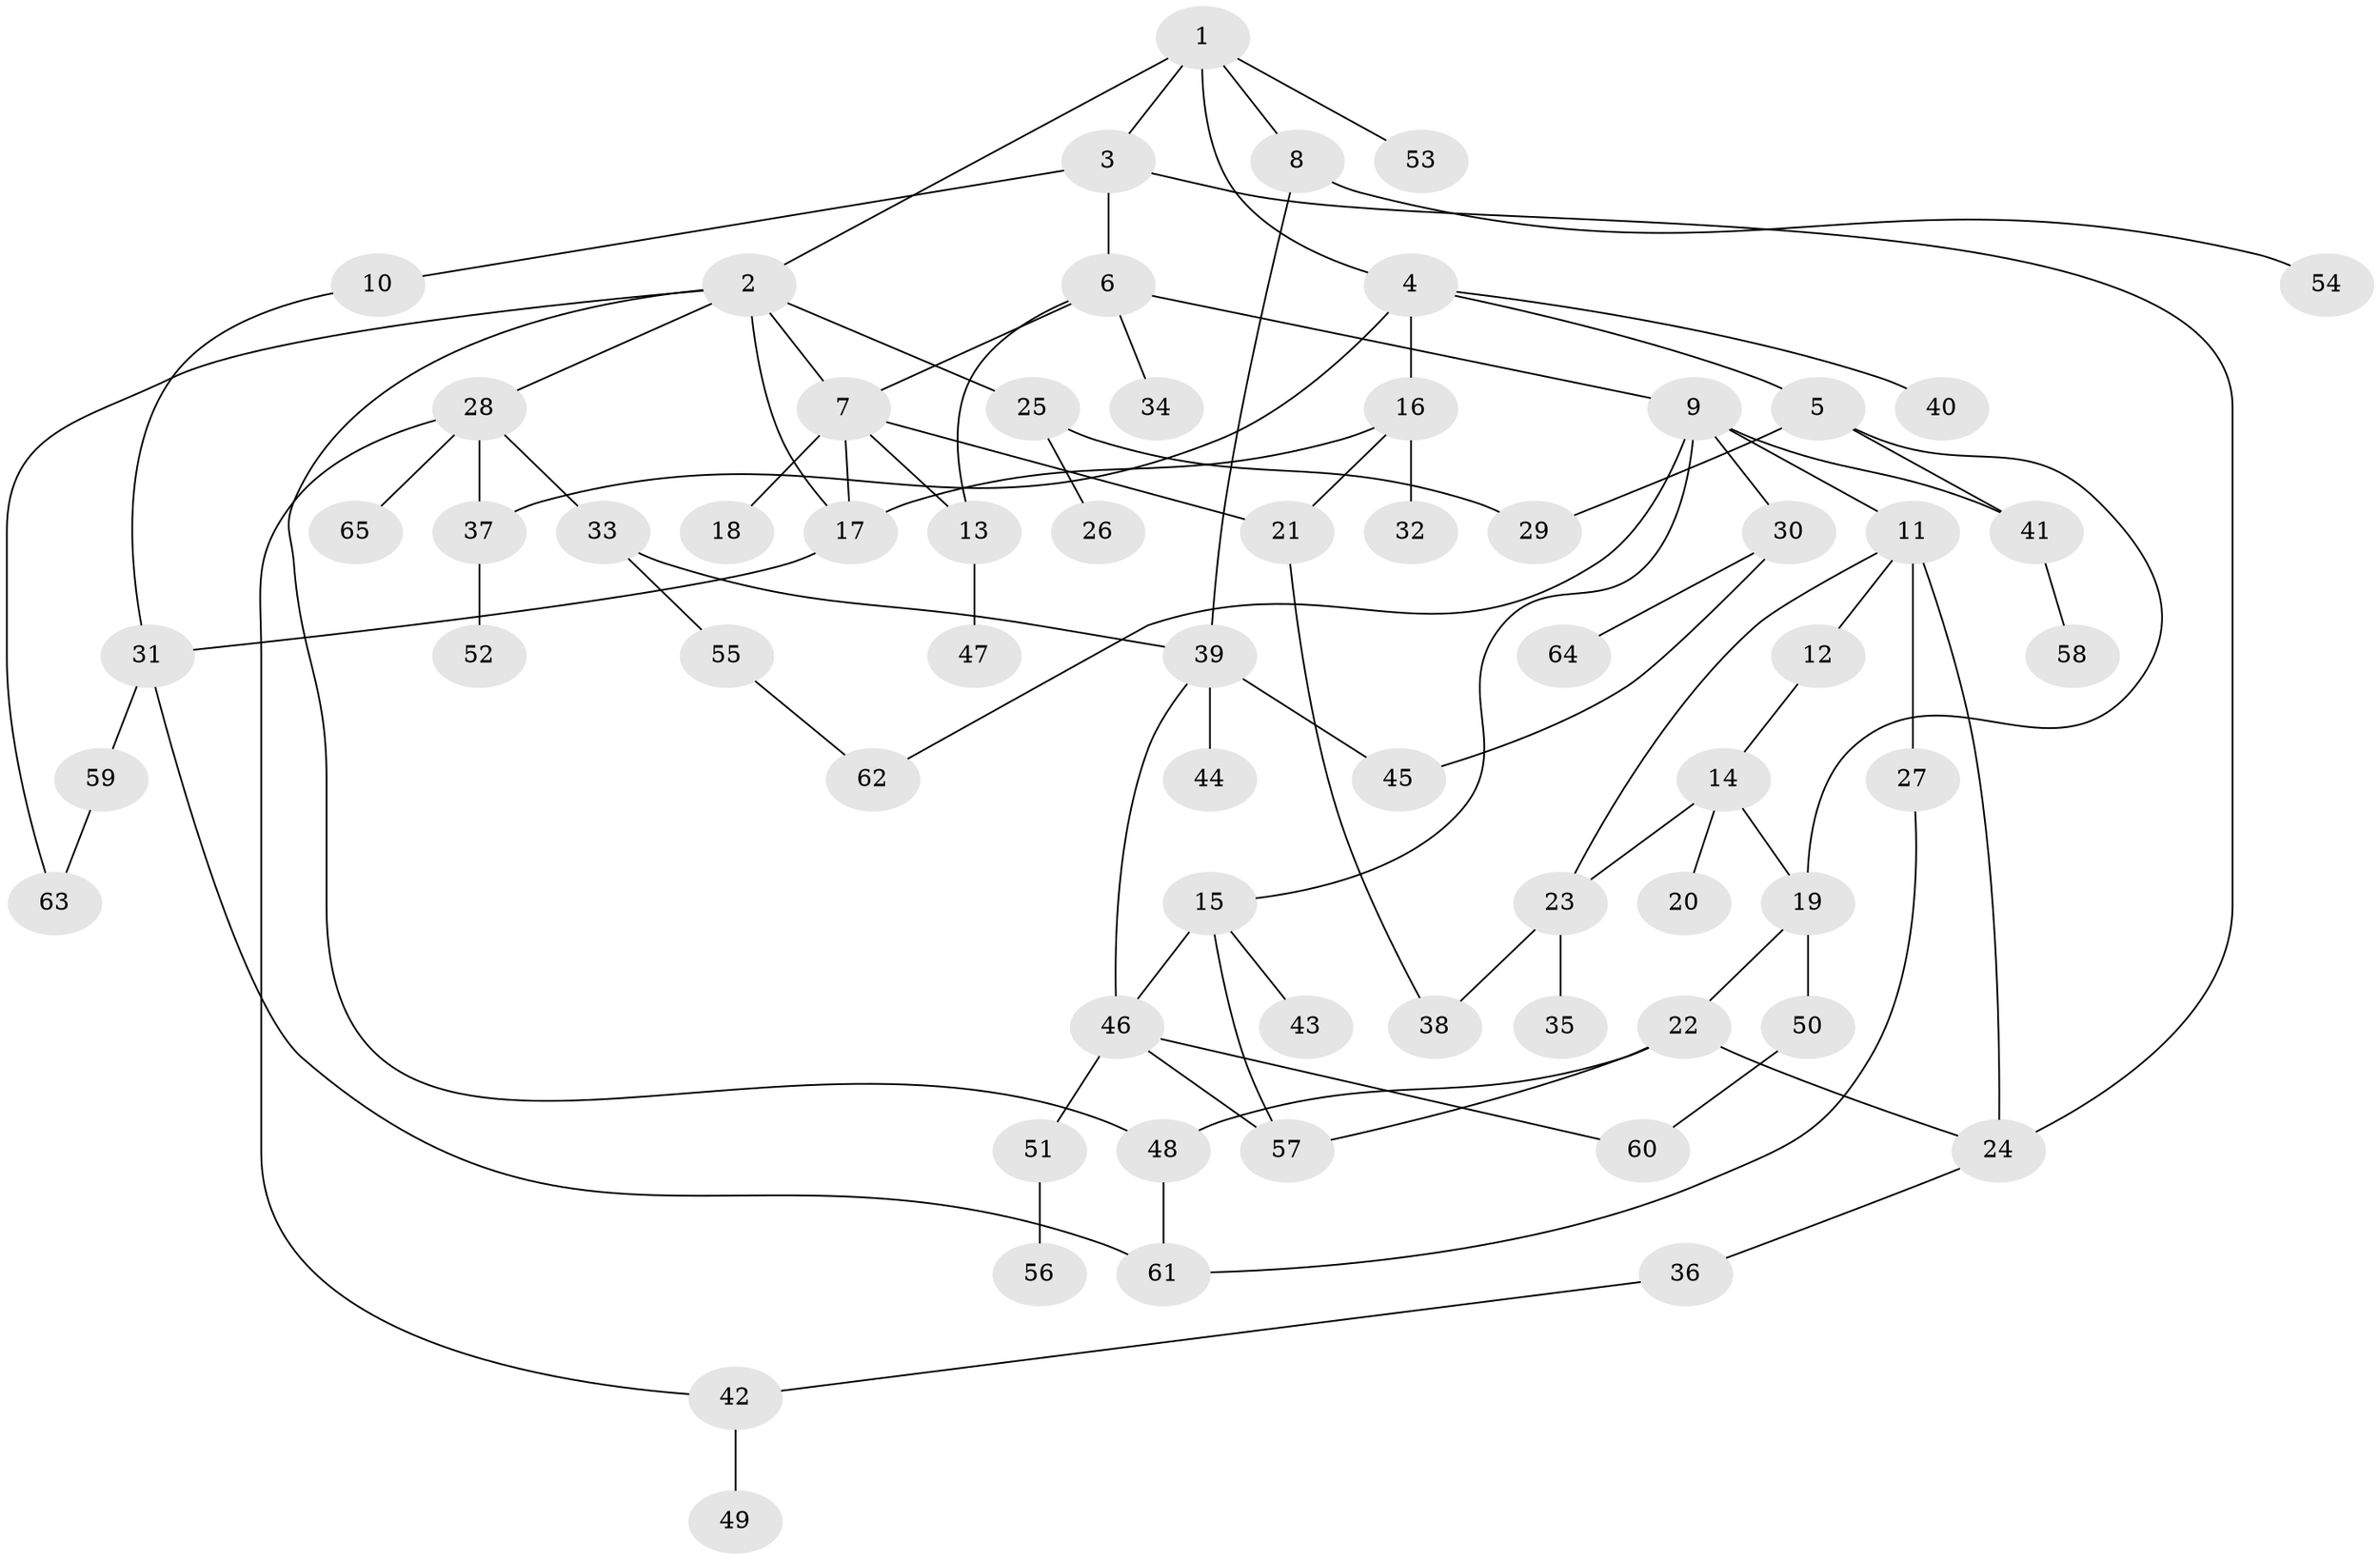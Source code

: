 // Generated by graph-tools (version 1.1) at 2025/49/03/09/25 03:49:22]
// undirected, 65 vertices, 90 edges
graph export_dot {
graph [start="1"]
  node [color=gray90,style=filled];
  1;
  2;
  3;
  4;
  5;
  6;
  7;
  8;
  9;
  10;
  11;
  12;
  13;
  14;
  15;
  16;
  17;
  18;
  19;
  20;
  21;
  22;
  23;
  24;
  25;
  26;
  27;
  28;
  29;
  30;
  31;
  32;
  33;
  34;
  35;
  36;
  37;
  38;
  39;
  40;
  41;
  42;
  43;
  44;
  45;
  46;
  47;
  48;
  49;
  50;
  51;
  52;
  53;
  54;
  55;
  56;
  57;
  58;
  59;
  60;
  61;
  62;
  63;
  64;
  65;
  1 -- 2;
  1 -- 3;
  1 -- 4;
  1 -- 8;
  1 -- 53;
  2 -- 7;
  2 -- 17;
  2 -- 25;
  2 -- 28;
  2 -- 48;
  2 -- 63;
  3 -- 6;
  3 -- 10;
  3 -- 24;
  4 -- 5;
  4 -- 16;
  4 -- 40;
  4 -- 37;
  5 -- 19;
  5 -- 29;
  5 -- 41;
  6 -- 9;
  6 -- 13;
  6 -- 34;
  6 -- 7;
  7 -- 18;
  7 -- 21;
  7 -- 17;
  7 -- 13;
  8 -- 39;
  8 -- 54;
  9 -- 11;
  9 -- 15;
  9 -- 30;
  9 -- 41;
  9 -- 62;
  10 -- 31;
  11 -- 12;
  11 -- 23;
  11 -- 27;
  11 -- 24;
  12 -- 14;
  13 -- 47;
  14 -- 20;
  14 -- 19;
  14 -- 23;
  15 -- 43;
  15 -- 46;
  15 -- 57;
  16 -- 32;
  16 -- 21;
  16 -- 17;
  17 -- 31;
  19 -- 22;
  19 -- 50;
  21 -- 38;
  22 -- 24;
  22 -- 57;
  22 -- 48;
  23 -- 35;
  23 -- 38;
  24 -- 36;
  25 -- 26;
  25 -- 29;
  27 -- 61;
  28 -- 33;
  28 -- 37;
  28 -- 42;
  28 -- 65;
  30 -- 45;
  30 -- 64;
  31 -- 59;
  31 -- 61;
  33 -- 55;
  33 -- 39;
  36 -- 42;
  37 -- 52;
  39 -- 44;
  39 -- 46;
  39 -- 45;
  41 -- 58;
  42 -- 49;
  46 -- 51;
  46 -- 60;
  46 -- 57;
  48 -- 61;
  50 -- 60;
  51 -- 56;
  55 -- 62;
  59 -- 63;
}
